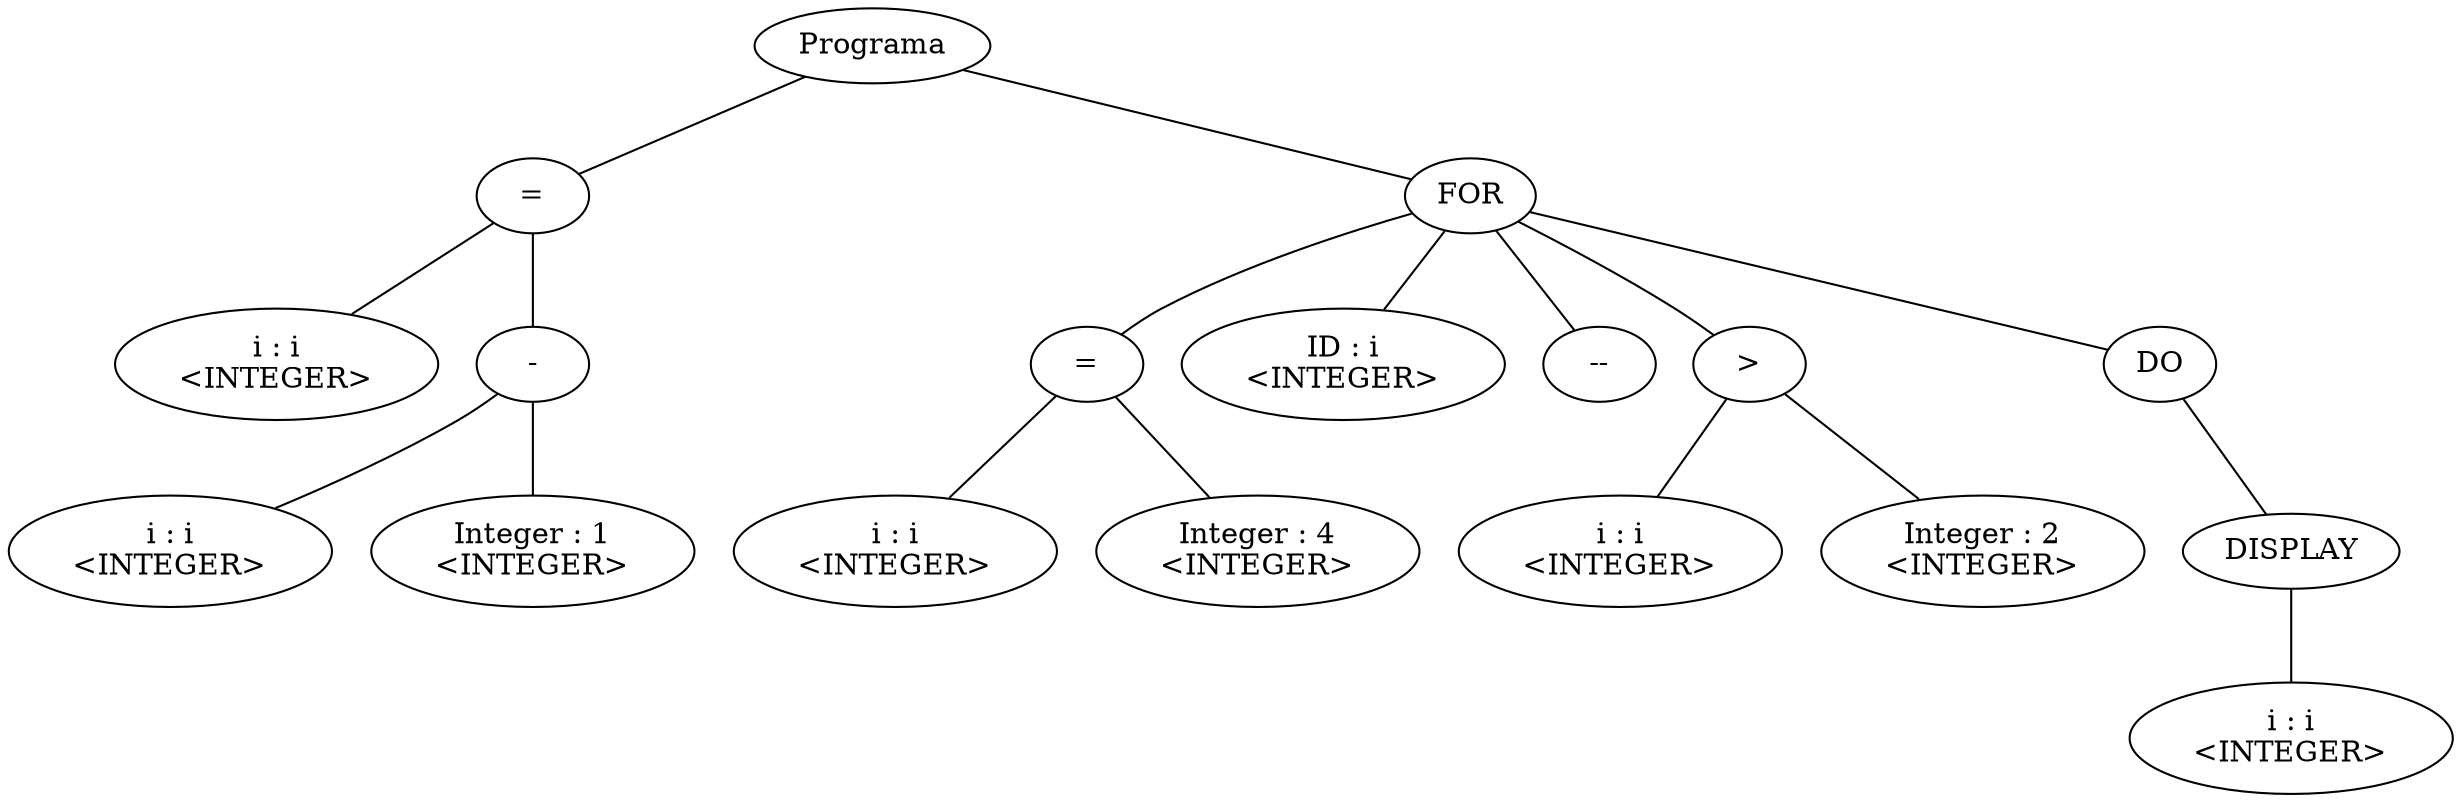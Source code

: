 graph G {nodo_940026953[label="Programa"]
nodo_906693870[label="="]
nodo_940026953--nodo_906693870
nodo_1114086201[label="i : i\n<INTEGER>"]
nodo_906693870--nodo_1114086201
nodo_305454490[label="-"]
nodo_906693870--nodo_305454490
nodo_399793777[label="i : i\n<INTEGER>"]
nodo_305454490--nodo_399793777
nodo_2035702809[label="Integer : 1\n<INTEGER>"]
nodo_305454490--nodo_2035702809
nodo_118931033[label="FOR"]
nodo_940026953--nodo_118931033
nodo_863664940[label="="]
nodo_118931033--nodo_863664940
nodo_107515108[label="i : i\n<INTEGER>"]
nodo_863664940--nodo_107515108
nodo_1293266596[label="Integer : 4\n<INTEGER>"]
nodo_863664940--nodo_1293266596
nodo_118931033--nodo_528515814
nodo_528515814[label="ID : i\n<INTEGER>"]
nodo_118931033--nodo_2143495465
nodo_2143495465[label="--"]
nodo_1573724766[label=">"]
nodo_118931033--nodo_1573724766
nodo_1036896205[label="i : i\n<INTEGER>"]
nodo_1573724766--nodo_1036896205
nodo_1539393328[label="Integer : 2\n<INTEGER>"]
nodo_1573724766--nodo_1539393328
nodo_118931033--nodo_580975179
nodo_580975179[label="DO"]
nodo_1078819100[label="DISPLAY"]
nodo_580975179--nodo_1078819100
nodo_1957063833[label="i : i\n<INTEGER>"]
nodo_1078819100--nodo_1957063833
}
